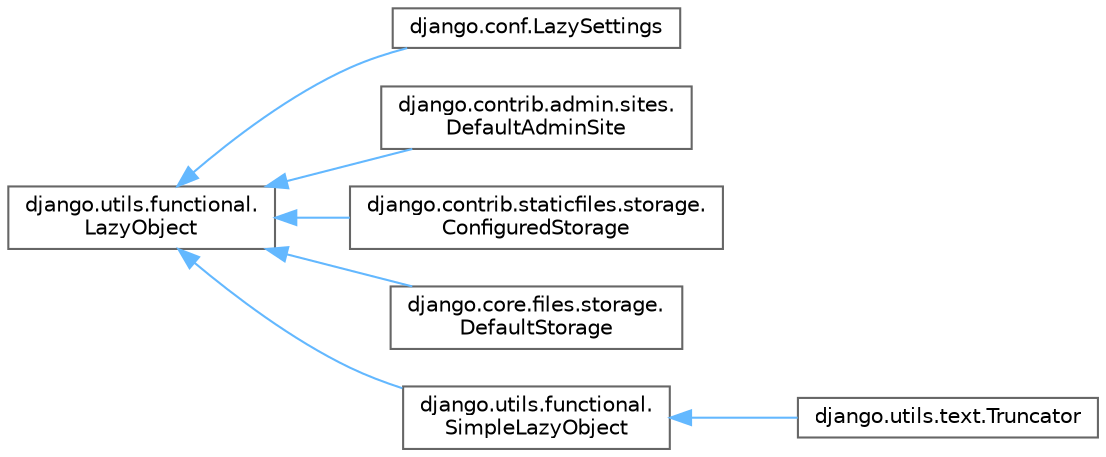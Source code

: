digraph "Graphical Class Hierarchy"
{
 // LATEX_PDF_SIZE
  bgcolor="transparent";
  edge [fontname=Helvetica,fontsize=10,labelfontname=Helvetica,labelfontsize=10];
  node [fontname=Helvetica,fontsize=10,shape=box,height=0.2,width=0.4];
  rankdir="LR";
  Node0 [id="Node000000",label="django.utils.functional.\lLazyObject",height=0.2,width=0.4,color="grey40", fillcolor="white", style="filled",URL="$classdjango_1_1utils_1_1functional_1_1_lazy_object.html",tooltip=" "];
  Node0 -> Node1 [id="edge1687_Node000000_Node000001",dir="back",color="steelblue1",style="solid",tooltip=" "];
  Node1 [id="Node000001",label="django.conf.LazySettings",height=0.2,width=0.4,color="grey40", fillcolor="white", style="filled",URL="$classdjango_1_1conf_1_1_lazy_settings.html",tooltip=" "];
  Node0 -> Node2 [id="edge1688_Node000000_Node000002",dir="back",color="steelblue1",style="solid",tooltip=" "];
  Node2 [id="Node000002",label="django.contrib.admin.sites.\lDefaultAdminSite",height=0.2,width=0.4,color="grey40", fillcolor="white", style="filled",URL="$classdjango_1_1contrib_1_1admin_1_1sites_1_1_default_admin_site.html",tooltip=" "];
  Node0 -> Node3 [id="edge1689_Node000000_Node000003",dir="back",color="steelblue1",style="solid",tooltip=" "];
  Node3 [id="Node000003",label="django.contrib.staticfiles.storage.\lConfiguredStorage",height=0.2,width=0.4,color="grey40", fillcolor="white", style="filled",URL="$classdjango_1_1contrib_1_1staticfiles_1_1storage_1_1_configured_storage.html",tooltip=" "];
  Node0 -> Node4 [id="edge1690_Node000000_Node000004",dir="back",color="steelblue1",style="solid",tooltip=" "];
  Node4 [id="Node000004",label="django.core.files.storage.\lDefaultStorage",height=0.2,width=0.4,color="grey40", fillcolor="white", style="filled",URL="$classdjango_1_1core_1_1files_1_1storage_1_1_default_storage.html",tooltip=" "];
  Node0 -> Node5 [id="edge1691_Node000000_Node000005",dir="back",color="steelblue1",style="solid",tooltip=" "];
  Node5 [id="Node000005",label="django.utils.functional.\lSimpleLazyObject",height=0.2,width=0.4,color="grey40", fillcolor="white", style="filled",URL="$classdjango_1_1utils_1_1functional_1_1_simple_lazy_object.html",tooltip=" "];
  Node5 -> Node6 [id="edge1692_Node000005_Node000006",dir="back",color="steelblue1",style="solid",tooltip=" "];
  Node6 [id="Node000006",label="django.utils.text.Truncator",height=0.2,width=0.4,color="grey40", fillcolor="white", style="filled",URL="$classdjango_1_1utils_1_1text_1_1_truncator.html",tooltip=" "];
}
